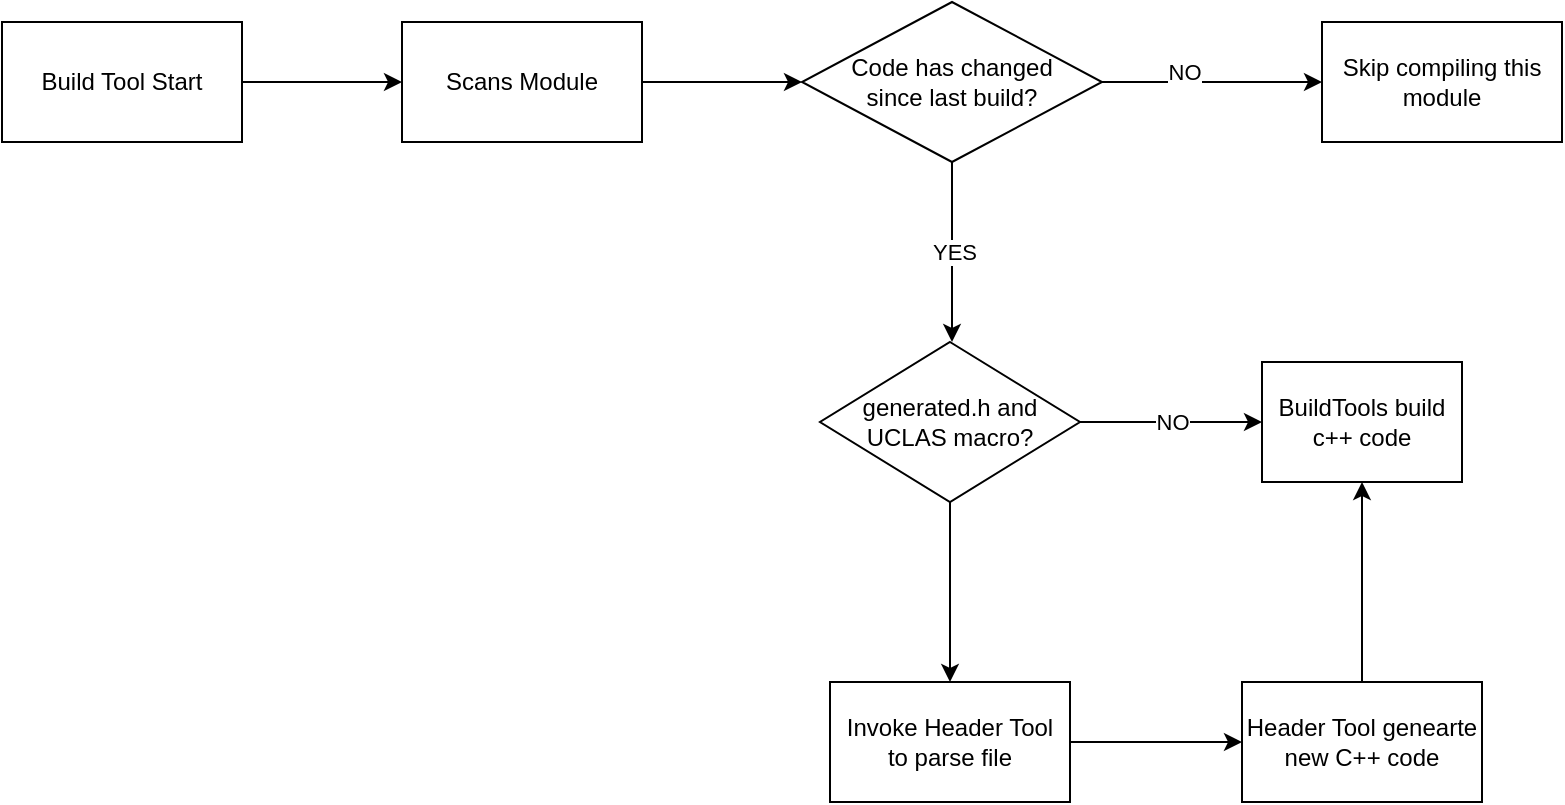 <mxfile version="18.0.6" type="device"><diagram id="V11vinS8SXGk8iOJ3ibI" name="第 1 页"><mxGraphModel dx="1048" dy="655" grid="1" gridSize="10" guides="1" tooltips="1" connect="1" arrows="1" fold="1" page="1" pageScale="1" pageWidth="827" pageHeight="1169" math="0" shadow="0"><root><mxCell id="0"/><mxCell id="1" parent="0"/><mxCell id="WTjSjFqwQmk7k6kStsx9-4" value="" style="edgeStyle=orthogonalEdgeStyle;rounded=0;orthogonalLoop=1;jettySize=auto;html=1;" parent="1" source="WTjSjFqwQmk7k6kStsx9-1" target="WTjSjFqwQmk7k6kStsx9-3" edge="1"><mxGeometry relative="1" as="geometry"/></mxCell><mxCell id="WTjSjFqwQmk7k6kStsx9-1" value="Build Tool Start" style="rounded=0;whiteSpace=wrap;html=1;" parent="1" vertex="1"><mxGeometry x="10" y="20" width="120" height="60" as="geometry"/></mxCell><mxCell id="WTjSjFqwQmk7k6kStsx9-6" value="" style="edgeStyle=orthogonalEdgeStyle;rounded=0;orthogonalLoop=1;jettySize=auto;html=1;" parent="1" source="WTjSjFqwQmk7k6kStsx9-3" edge="1"><mxGeometry relative="1" as="geometry"><mxPoint x="410" y="50" as="targetPoint"/></mxGeometry></mxCell><mxCell id="WTjSjFqwQmk7k6kStsx9-3" value="Scans Module" style="whiteSpace=wrap;html=1;rounded=0;" parent="1" vertex="1"><mxGeometry x="210" y="20" width="120" height="60" as="geometry"/></mxCell><mxCell id="WTjSjFqwQmk7k6kStsx9-13" value="" style="edgeStyle=orthogonalEdgeStyle;rounded=0;orthogonalLoop=1;jettySize=auto;html=1;" parent="1" source="WTjSjFqwQmk7k6kStsx9-11" target="WTjSjFqwQmk7k6kStsx9-12" edge="1"><mxGeometry relative="1" as="geometry"/></mxCell><mxCell id="WTjSjFqwQmk7k6kStsx9-20" value="NO" style="edgeLabel;html=1;align=center;verticalAlign=middle;resizable=0;points=[];" parent="WTjSjFqwQmk7k6kStsx9-13" vertex="1" connectable="0"><mxGeometry x="-0.268" y="5" relative="1" as="geometry"><mxPoint as="offset"/></mxGeometry></mxCell><mxCell id="WTjSjFqwQmk7k6kStsx9-15" value="YES" style="edgeStyle=orthogonalEdgeStyle;rounded=0;orthogonalLoop=1;jettySize=auto;html=1;" parent="1" source="WTjSjFqwQmk7k6kStsx9-11" edge="1"><mxGeometry relative="1" as="geometry"><mxPoint x="485" y="180" as="targetPoint"/></mxGeometry></mxCell><mxCell id="WTjSjFqwQmk7k6kStsx9-11" value="&lt;span style=&quot;&quot;&gt;Code has changed &lt;br&gt;since last build?&lt;/span&gt;" style="rhombus;whiteSpace=wrap;html=1;" parent="1" vertex="1"><mxGeometry x="410" y="10" width="150" height="80" as="geometry"/></mxCell><mxCell id="WTjSjFqwQmk7k6kStsx9-12" value="Skip compiling this module" style="whiteSpace=wrap;html=1;" parent="1" vertex="1"><mxGeometry x="670" y="20" width="120" height="60" as="geometry"/></mxCell><mxCell id="WTjSjFqwQmk7k6kStsx9-16" value="BuildTools build c++ code" style="whiteSpace=wrap;html=1;" parent="1" vertex="1"><mxGeometry x="640" y="190" width="100" height="60" as="geometry"/></mxCell><mxCell id="WTjSjFqwQmk7k6kStsx9-19" value="NO" style="edgeStyle=orthogonalEdgeStyle;rounded=0;orthogonalLoop=1;jettySize=auto;html=1;" parent="1" source="WTjSjFqwQmk7k6kStsx9-18" target="WTjSjFqwQmk7k6kStsx9-16" edge="1"><mxGeometry relative="1" as="geometry"/></mxCell><mxCell id="WTjSjFqwQmk7k6kStsx9-24" value="" style="edgeStyle=orthogonalEdgeStyle;rounded=0;orthogonalLoop=1;jettySize=auto;html=1;" parent="1" source="WTjSjFqwQmk7k6kStsx9-18" target="WTjSjFqwQmk7k6kStsx9-23" edge="1"><mxGeometry relative="1" as="geometry"/></mxCell><mxCell id="WTjSjFqwQmk7k6kStsx9-18" value="&lt;span style=&quot;&quot;&gt;generated.h and UCLAS macro?&lt;/span&gt;" style="rhombus;whiteSpace=wrap;html=1;" parent="1" vertex="1"><mxGeometry x="419" y="180" width="130" height="80" as="geometry"/></mxCell><mxCell id="WTjSjFqwQmk7k6kStsx9-26" value="" style="edgeStyle=orthogonalEdgeStyle;rounded=0;orthogonalLoop=1;jettySize=auto;html=1;" parent="1" source="WTjSjFqwQmk7k6kStsx9-23" target="WTjSjFqwQmk7k6kStsx9-25" edge="1"><mxGeometry relative="1" as="geometry"/></mxCell><mxCell id="WTjSjFqwQmk7k6kStsx9-23" value="Invoke Header Tool&lt;br&gt;to parse file" style="whiteSpace=wrap;html=1;" parent="1" vertex="1"><mxGeometry x="424" y="350" width="120" height="60" as="geometry"/></mxCell><mxCell id="WTjSjFqwQmk7k6kStsx9-27" value="" style="edgeStyle=orthogonalEdgeStyle;rounded=0;orthogonalLoop=1;jettySize=auto;html=1;" parent="1" source="WTjSjFqwQmk7k6kStsx9-25" target="WTjSjFqwQmk7k6kStsx9-16" edge="1"><mxGeometry relative="1" as="geometry"/></mxCell><mxCell id="WTjSjFqwQmk7k6kStsx9-25" value="Header Tool genearte&lt;br&gt;new C++ code" style="whiteSpace=wrap;html=1;" parent="1" vertex="1"><mxGeometry x="630" y="350" width="120" height="60" as="geometry"/></mxCell></root></mxGraphModel></diagram></mxfile>